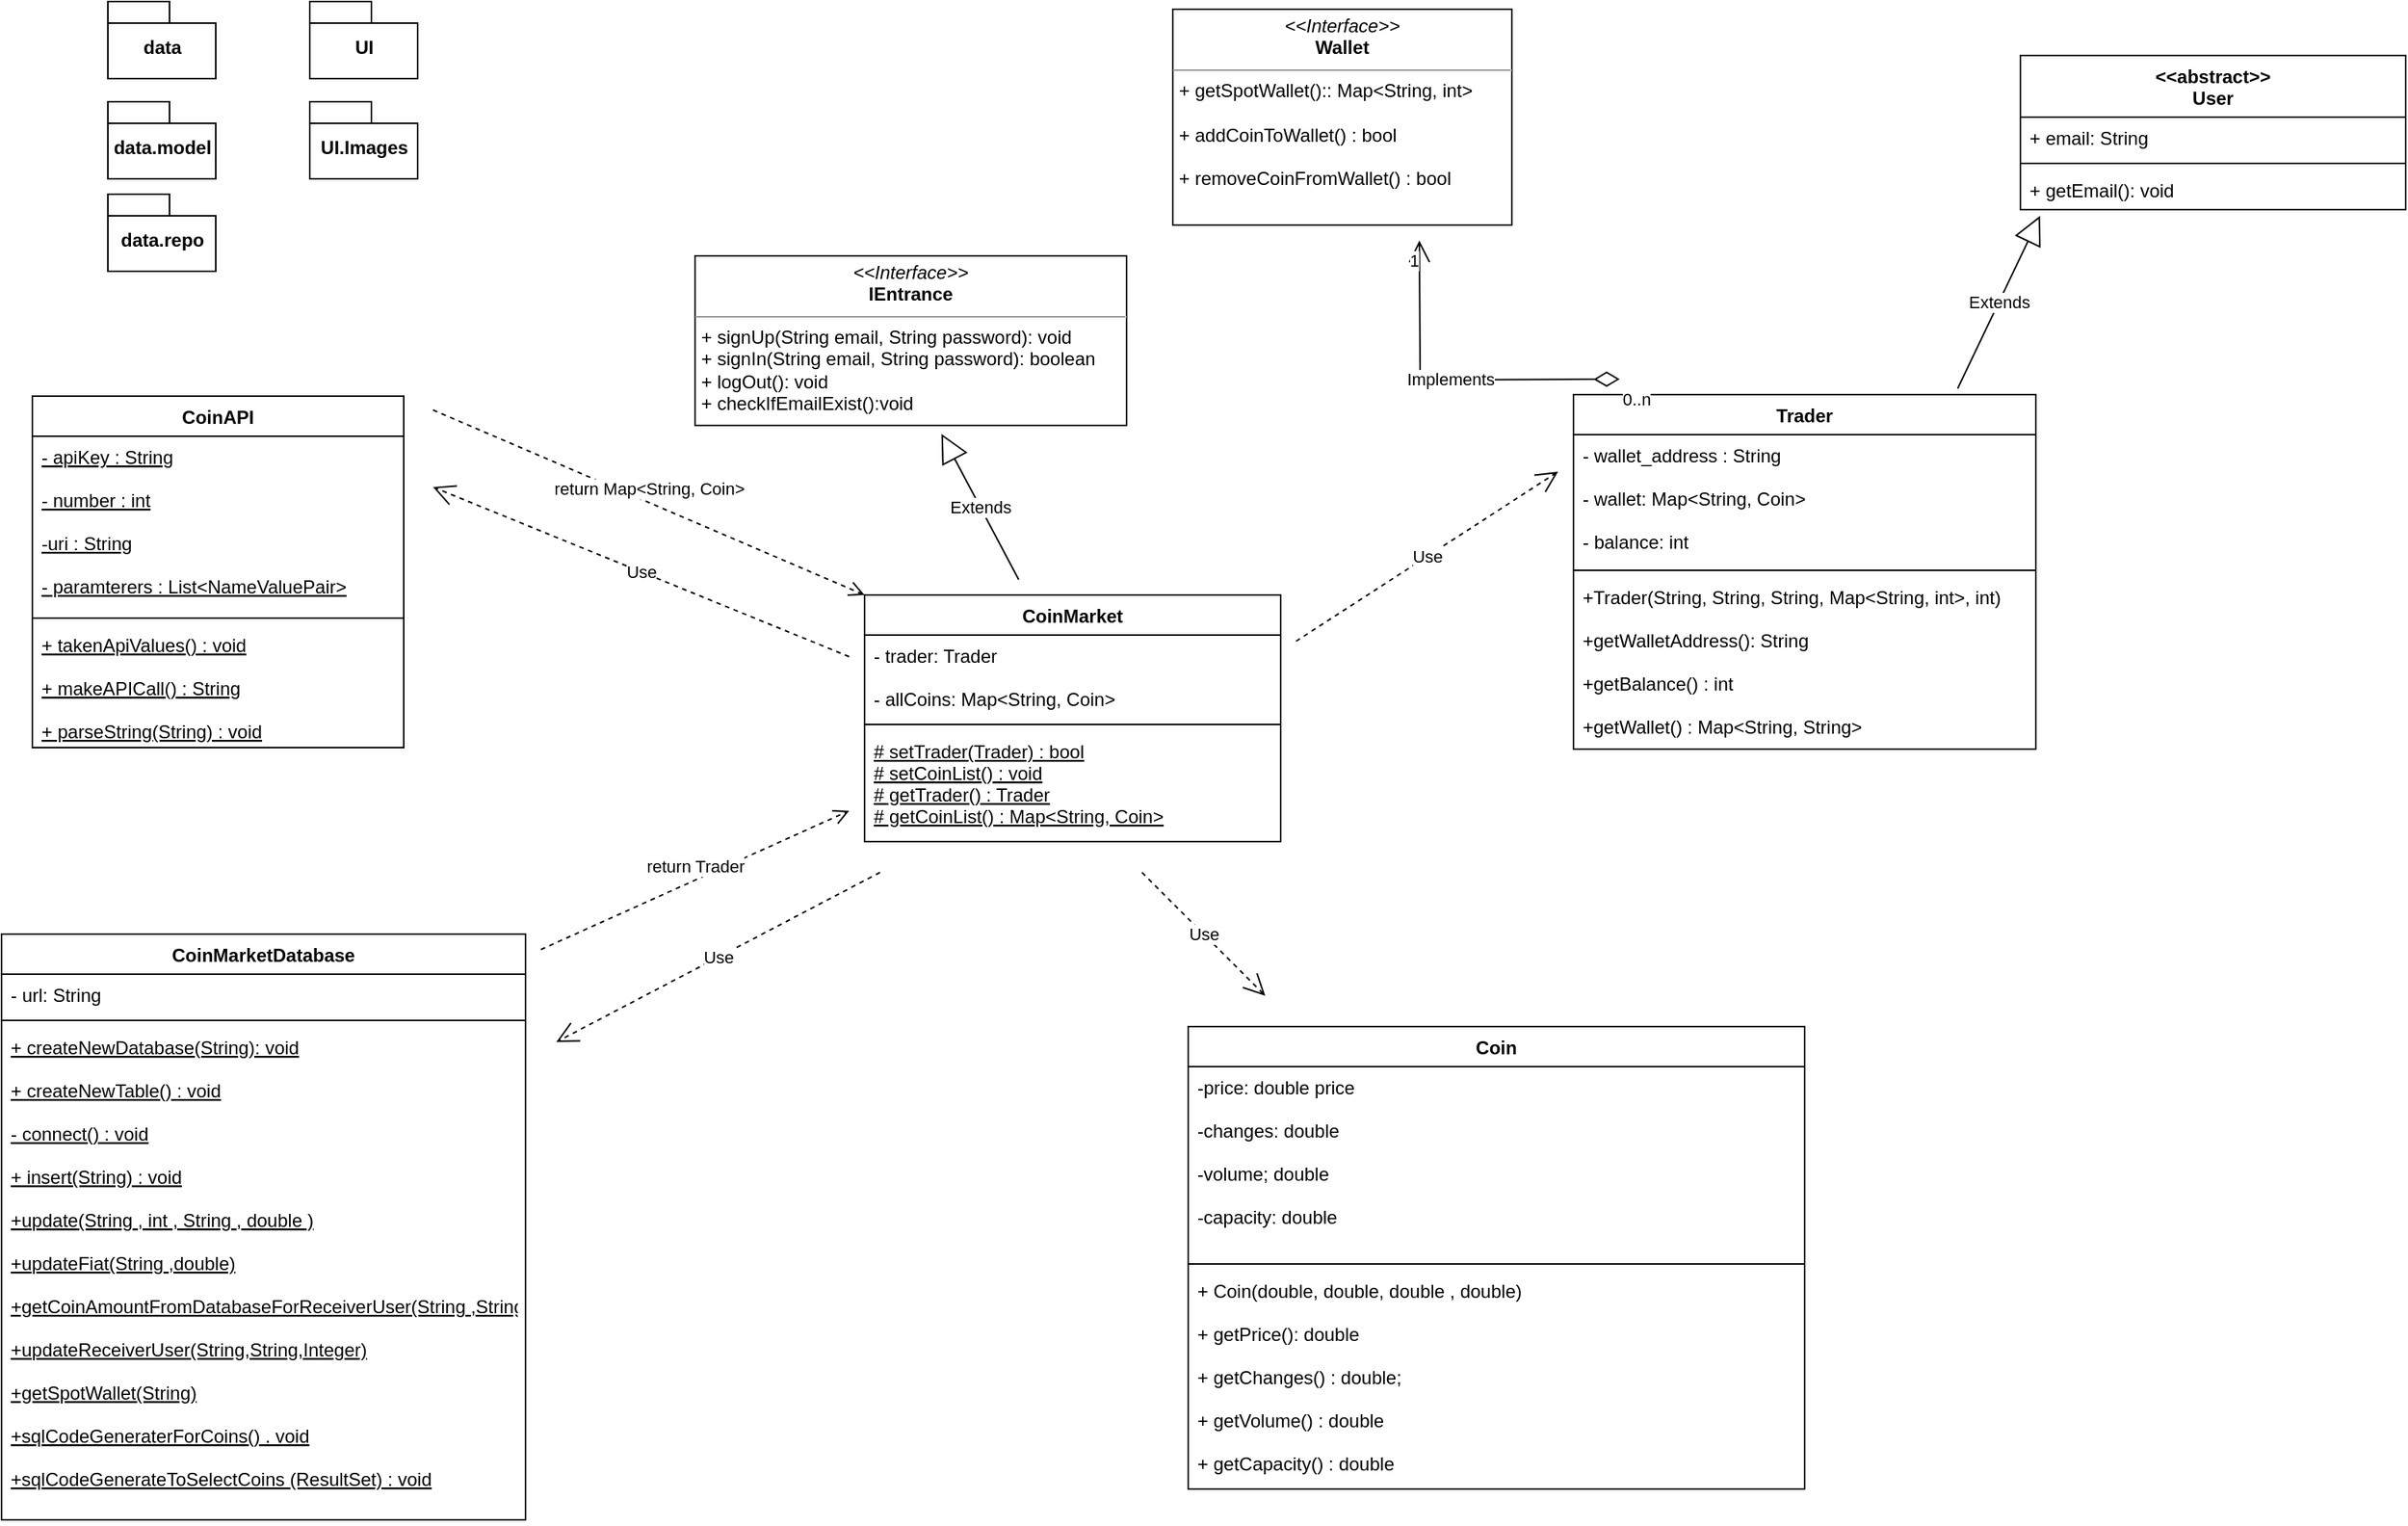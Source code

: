 <mxfile version="16.1.2" type="github">
  <diagram id="lpA4NpFH1Wmw4PAcMe0r" name="Page-1">
    <mxGraphModel dx="1392" dy="808" grid="1" gridSize="10" guides="1" tooltips="1" connect="1" arrows="1" fold="1" page="1" pageScale="1" pageWidth="850" pageHeight="1100" math="0" shadow="0">
      <root>
        <mxCell id="0" />
        <mxCell id="1" parent="0" />
        <mxCell id="SVobsBo-4MXi9FOcV08F-37" value="&lt;p style=&quot;margin: 0px ; margin-top: 4px ; text-align: center&quot;&gt;&lt;i&gt;&amp;lt;&amp;lt;Interface&amp;gt;&amp;gt;&lt;/i&gt;&lt;br&gt;&lt;b&gt;Wallet&lt;/b&gt;&lt;/p&gt;&lt;hr size=&quot;1&quot;&gt;&lt;p style=&quot;margin: 0px ; margin-left: 4px&quot;&gt;+ getSpotWallet():: Map&amp;lt;String, int&amp;gt;&lt;br&gt;&lt;/p&gt;&lt;p style=&quot;margin: 0px ; margin-left: 4px&quot;&gt;&lt;br&gt;&lt;/p&gt;&lt;p style=&quot;margin: 0px ; margin-left: 4px&quot;&gt;+ addCoinToWallet() : bool&lt;/p&gt;&lt;p style=&quot;margin: 0px ; margin-left: 4px&quot;&gt;&lt;br&gt;&lt;/p&gt;&lt;p style=&quot;margin: 0px ; margin-left: 4px&quot;&gt;+ removeCoinFromWallet() : bool&lt;/p&gt;" style="verticalAlign=top;align=left;overflow=fill;fontSize=12;fontFamily=Helvetica;html=1;" parent="1" vertex="1">
          <mxGeometry x="880" y="20" width="220" height="140" as="geometry" />
        </mxCell>
        <mxCell id="SVobsBo-4MXi9FOcV08F-46" value="&lt;&lt;abstract&gt;&gt;&#xa;User" style="swimlane;fontStyle=1;align=center;verticalAlign=top;childLayout=stackLayout;horizontal=1;startSize=40;horizontalStack=0;resizeParent=1;resizeParentMax=0;resizeLast=0;collapsible=1;marginBottom=0;" parent="1" vertex="1">
          <mxGeometry x="1430" y="50" width="250" height="100" as="geometry" />
        </mxCell>
        <mxCell id="SVobsBo-4MXi9FOcV08F-47" value="+ email: String&#xa;&#xa;" style="text;strokeColor=none;fillColor=none;align=left;verticalAlign=top;spacingLeft=4;spacingRight=4;overflow=hidden;rotatable=0;points=[[0,0.5],[1,0.5]];portConstraint=eastwest;" parent="SVobsBo-4MXi9FOcV08F-46" vertex="1">
          <mxGeometry y="40" width="250" height="26" as="geometry" />
        </mxCell>
        <mxCell id="SVobsBo-4MXi9FOcV08F-48" value="" style="line;strokeWidth=1;fillColor=none;align=left;verticalAlign=middle;spacingTop=-1;spacingLeft=3;spacingRight=3;rotatable=0;labelPosition=right;points=[];portConstraint=eastwest;" parent="SVobsBo-4MXi9FOcV08F-46" vertex="1">
          <mxGeometry y="66" width="250" height="8" as="geometry" />
        </mxCell>
        <mxCell id="SVobsBo-4MXi9FOcV08F-49" value="+ getEmail(): void" style="text;strokeColor=none;fillColor=none;align=left;verticalAlign=top;spacingLeft=4;spacingRight=4;overflow=hidden;rotatable=0;points=[[0,0.5],[1,0.5]];portConstraint=eastwest;" parent="SVobsBo-4MXi9FOcV08F-46" vertex="1">
          <mxGeometry y="74" width="250" height="26" as="geometry" />
        </mxCell>
        <mxCell id="Wz9P-31-FX5qm2-tz6ir-3" value="CoinMarket" style="swimlane;fontStyle=1;align=center;verticalAlign=top;childLayout=stackLayout;horizontal=1;startSize=26;horizontalStack=0;resizeParent=1;resizeParentMax=0;resizeLast=0;collapsible=1;marginBottom=0;" parent="1" vertex="1">
          <mxGeometry x="680" y="400" width="270" height="160" as="geometry" />
        </mxCell>
        <mxCell id="Wz9P-31-FX5qm2-tz6ir-4" value="- trader: Trader&#xa;&#xa;- allCoins: Map&lt;String, Coin&gt;" style="text;strokeColor=none;fillColor=none;align=left;verticalAlign=top;spacingLeft=4;spacingRight=4;overflow=hidden;rotatable=0;points=[[0,0.5],[1,0.5]];portConstraint=eastwest;fontStyle=0" parent="Wz9P-31-FX5qm2-tz6ir-3" vertex="1">
          <mxGeometry y="26" width="270" height="54" as="geometry" />
        </mxCell>
        <mxCell id="Wz9P-31-FX5qm2-tz6ir-5" value="" style="line;strokeWidth=1;fillColor=none;align=left;verticalAlign=middle;spacingTop=-1;spacingLeft=3;spacingRight=3;rotatable=0;labelPosition=right;points=[];portConstraint=eastwest;" parent="Wz9P-31-FX5qm2-tz6ir-3" vertex="1">
          <mxGeometry y="80" width="270" height="8" as="geometry" />
        </mxCell>
        <mxCell id="Wz9P-31-FX5qm2-tz6ir-6" value="# setTrader(Trader) : bool&#xa;# setCoinList() : void&#xa;# getTrader() : Trader&#xa;# getCoinList() : Map&lt;String, Coin&gt;" style="text;strokeColor=none;fillColor=none;align=left;verticalAlign=top;spacingLeft=4;spacingRight=4;overflow=hidden;rotatable=0;points=[[0,0.5],[1,0.5]];portConstraint=eastwest;fontStyle=4" parent="Wz9P-31-FX5qm2-tz6ir-3" vertex="1">
          <mxGeometry y="88" width="270" height="72" as="geometry" />
        </mxCell>
        <mxCell id="SVobsBo-4MXi9FOcV08F-32" value="Trader" style="swimlane;fontStyle=1;align=center;verticalAlign=top;childLayout=stackLayout;horizontal=1;startSize=26;horizontalStack=0;resizeParent=1;resizeParentMax=0;resizeLast=0;collapsible=1;marginBottom=0;" parent="1" vertex="1">
          <mxGeometry x="1140" y="270" width="300" height="230" as="geometry" />
        </mxCell>
        <mxCell id="SVobsBo-4MXi9FOcV08F-33" value="- wallet_address : String&#xa;&#xa;- wallet: Map&lt;String, Coin&gt;&#xa;&#xa;- balance: int" style="text;strokeColor=none;fillColor=none;align=left;verticalAlign=top;spacingLeft=4;spacingRight=4;overflow=hidden;rotatable=0;points=[[0,0.5],[1,0.5]];portConstraint=eastwest;" parent="SVobsBo-4MXi9FOcV08F-32" vertex="1">
          <mxGeometry y="26" width="300" height="84" as="geometry" />
        </mxCell>
        <mxCell id="SVobsBo-4MXi9FOcV08F-34" value="" style="line;strokeWidth=1;fillColor=none;align=left;verticalAlign=middle;spacingTop=-1;spacingLeft=3;spacingRight=3;rotatable=0;labelPosition=right;points=[];portConstraint=eastwest;" parent="SVobsBo-4MXi9FOcV08F-32" vertex="1">
          <mxGeometry y="110" width="300" height="8" as="geometry" />
        </mxCell>
        <mxCell id="SVobsBo-4MXi9FOcV08F-35" value="+Trader(String, String, String, Map&lt;String, int&gt;, int)&#xa;&#xa;+getWalletAddress(): String&#xa;&#xa;+getBalance() : int&#xa;&#xa;+getWallet() : Map&lt;String, String&gt;" style="text;strokeColor=none;fillColor=none;align=left;verticalAlign=top;spacingLeft=4;spacingRight=4;overflow=hidden;rotatable=0;points=[[0,0.5],[1,0.5]];portConstraint=eastwest;" parent="SVobsBo-4MXi9FOcV08F-32" vertex="1">
          <mxGeometry y="118" width="300" height="112" as="geometry" />
        </mxCell>
        <mxCell id="CoYL4TVAx9me2ZYZgGUA-3" value="&lt;p style=&quot;margin: 0px ; margin-top: 4px ; text-align: center&quot;&gt;&lt;i&gt;&amp;lt;&amp;lt;Interface&amp;gt;&amp;gt;&lt;/i&gt;&lt;br&gt;&lt;b&gt;IEntrance&lt;/b&gt;&lt;/p&gt;&lt;hr size=&quot;1&quot;&gt;&lt;p style=&quot;margin: 0px ; margin-left: 4px&quot;&gt;+ signUp(String email, String password): void&lt;br&gt;+ signIn(String email, String password): boolean&lt;/p&gt;&lt;p style=&quot;margin: 0px ; margin-left: 4px&quot;&gt;+ logOut(): void&lt;/p&gt;&lt;p style=&quot;margin: 0px ; margin-left: 4px&quot;&gt;+ checkIfEmailExist():void&lt;/p&gt;" style="verticalAlign=top;align=left;overflow=fill;fontSize=12;fontFamily=Helvetica;html=1;" vertex="1" parent="1">
          <mxGeometry x="570" y="180" width="280" height="110" as="geometry" />
        </mxCell>
        <mxCell id="CoYL4TVAx9me2ZYZgGUA-11" value="UI" style="shape=folder;fontStyle=1;spacingTop=10;tabWidth=40;tabHeight=14;tabPosition=left;html=1;" vertex="1" parent="1">
          <mxGeometry x="320" y="15" width="70" height="50" as="geometry" />
        </mxCell>
        <mxCell id="CoYL4TVAx9me2ZYZgGUA-12" value="UI.Images" style="shape=folder;fontStyle=1;spacingTop=10;tabWidth=40;tabHeight=14;tabPosition=left;html=1;" vertex="1" parent="1">
          <mxGeometry x="320" y="80" width="70" height="50" as="geometry" />
        </mxCell>
        <mxCell id="CoYL4TVAx9me2ZYZgGUA-17" value="Extends" style="endArrow=block;endSize=16;endFill=0;html=1;rounded=0;entryX=0.051;entryY=1.156;entryDx=0;entryDy=0;entryPerimeter=0;exitX=0.831;exitY=-0.017;exitDx=0;exitDy=0;exitPerimeter=0;" edge="1" parent="1" source="SVobsBo-4MXi9FOcV08F-32" target="SVobsBo-4MXi9FOcV08F-49">
          <mxGeometry width="160" relative="1" as="geometry">
            <mxPoint x="1300" y="250" as="sourcePoint" />
            <mxPoint x="1460" y="250" as="targetPoint" />
          </mxGeometry>
        </mxCell>
        <mxCell id="CoYL4TVAx9me2ZYZgGUA-18" value="Implements" style="endArrow=open;html=1;endSize=12;startArrow=diamondThin;startSize=14;startFill=0;edgeStyle=orthogonalEdgeStyle;rounded=0;" edge="1" parent="1">
          <mxGeometry relative="1" as="geometry">
            <mxPoint x="1170" y="260" as="sourcePoint" />
            <mxPoint x="1040" y="170" as="targetPoint" />
          </mxGeometry>
        </mxCell>
        <mxCell id="CoYL4TVAx9me2ZYZgGUA-19" value="0..n" style="edgeLabel;resizable=0;html=1;align=left;verticalAlign=top;" connectable="0" vertex="1" parent="CoYL4TVAx9me2ZYZgGUA-18">
          <mxGeometry x="-1" relative="1" as="geometry" />
        </mxCell>
        <mxCell id="CoYL4TVAx9me2ZYZgGUA-20" value="1" style="edgeLabel;resizable=0;html=1;align=right;verticalAlign=top;" connectable="0" vertex="1" parent="CoYL4TVAx9me2ZYZgGUA-18">
          <mxGeometry x="1" relative="1" as="geometry" />
        </mxCell>
        <mxCell id="CoYL4TVAx9me2ZYZgGUA-21" value="Use" style="endArrow=open;endSize=12;dashed=1;html=1;rounded=0;" edge="1" parent="1">
          <mxGeometry width="160" relative="1" as="geometry">
            <mxPoint x="960" y="430" as="sourcePoint" />
            <mxPoint x="1130" y="320" as="targetPoint" />
          </mxGeometry>
        </mxCell>
        <mxCell id="CoYL4TVAx9me2ZYZgGUA-22" value="Extends" style="endArrow=block;endSize=16;endFill=0;html=1;rounded=0;entryX=0.571;entryY=1.05;entryDx=0;entryDy=0;entryPerimeter=0;" edge="1" parent="1" target="CoYL4TVAx9me2ZYZgGUA-3">
          <mxGeometry width="160" relative="1" as="geometry">
            <mxPoint x="780" y="390" as="sourcePoint" />
            <mxPoint x="780" y="380" as="targetPoint" />
          </mxGeometry>
        </mxCell>
        <mxCell id="CoYL4TVAx9me2ZYZgGUA-27" value="Coin" style="swimlane;fontStyle=1;align=center;verticalAlign=top;childLayout=stackLayout;horizontal=1;startSize=26;horizontalStack=0;resizeParent=1;resizeParentMax=0;resizeLast=0;collapsible=1;marginBottom=0;" vertex="1" parent="1">
          <mxGeometry x="890" y="680" width="400" height="300" as="geometry" />
        </mxCell>
        <mxCell id="CoYL4TVAx9me2ZYZgGUA-28" value="-price: double price&#xa;&#xa;-changes: double&#xa;&#xa;-volume; double&#xa;&#xa;-capacity: double" style="text;strokeColor=none;fillColor=none;align=left;verticalAlign=top;spacingLeft=4;spacingRight=4;overflow=hidden;rotatable=0;points=[[0,0.5],[1,0.5]];portConstraint=eastwest;" vertex="1" parent="CoYL4TVAx9me2ZYZgGUA-27">
          <mxGeometry y="26" width="400" height="124" as="geometry" />
        </mxCell>
        <mxCell id="CoYL4TVAx9me2ZYZgGUA-29" value="" style="line;strokeWidth=1;fillColor=none;align=left;verticalAlign=middle;spacingTop=-1;spacingLeft=3;spacingRight=3;rotatable=0;labelPosition=right;points=[];portConstraint=eastwest;" vertex="1" parent="CoYL4TVAx9me2ZYZgGUA-27">
          <mxGeometry y="150" width="400" height="8" as="geometry" />
        </mxCell>
        <mxCell id="CoYL4TVAx9me2ZYZgGUA-30" value="+ Coin(double, double, double , double)&#xa;&#xa;+ getPrice(): double&#xa;&#xa;+ getChanges() : double;&#xa;&#xa;+ getVolume() : double&#xa;&#xa;+ getCapacity() : double" style="text;strokeColor=none;fillColor=none;align=left;verticalAlign=top;spacingLeft=4;spacingRight=4;overflow=hidden;rotatable=0;points=[[0,0.5],[1,0.5]];portConstraint=eastwest;" vertex="1" parent="CoYL4TVAx9me2ZYZgGUA-27">
          <mxGeometry y="158" width="400" height="142" as="geometry" />
        </mxCell>
        <mxCell id="CoYL4TVAx9me2ZYZgGUA-31" value="Use" style="endArrow=open;endSize=12;dashed=1;html=1;rounded=0;" edge="1" parent="1">
          <mxGeometry width="160" relative="1" as="geometry">
            <mxPoint x="860" y="580" as="sourcePoint" />
            <mxPoint x="940" y="660" as="targetPoint" />
          </mxGeometry>
        </mxCell>
        <mxCell id="CoYL4TVAx9me2ZYZgGUA-32" value="CoinMarketDatabase" style="swimlane;fontStyle=1;align=center;verticalAlign=top;childLayout=stackLayout;horizontal=1;startSize=26;horizontalStack=0;resizeParent=1;resizeParentMax=0;resizeLast=0;collapsible=1;marginBottom=0;" vertex="1" parent="1">
          <mxGeometry x="120" y="620" width="340" height="380" as="geometry" />
        </mxCell>
        <mxCell id="CoYL4TVAx9me2ZYZgGUA-33" value="- url: String" style="text;strokeColor=none;fillColor=none;align=left;verticalAlign=top;spacingLeft=4;spacingRight=4;overflow=hidden;rotatable=0;points=[[0,0.5],[1,0.5]];portConstraint=eastwest;" vertex="1" parent="CoYL4TVAx9me2ZYZgGUA-32">
          <mxGeometry y="26" width="340" height="26" as="geometry" />
        </mxCell>
        <mxCell id="CoYL4TVAx9me2ZYZgGUA-34" value="" style="line;strokeWidth=1;fillColor=none;align=left;verticalAlign=middle;spacingTop=-1;spacingLeft=3;spacingRight=3;rotatable=0;labelPosition=right;points=[];portConstraint=eastwest;" vertex="1" parent="CoYL4TVAx9me2ZYZgGUA-32">
          <mxGeometry y="52" width="340" height="8" as="geometry" />
        </mxCell>
        <mxCell id="CoYL4TVAx9me2ZYZgGUA-35" value="+ createNewDatabase(String): void&#xa;&#xa;+ createNewTable() : void&#xa;&#xa;- connect() : void&#xa;&#xa;+ insert(String) : void&#xa;&#xa;+update(String , int , String , double )&#xa;&#xa;+updateFiat(String ,double)&#xa;&#xa;+getCoinAmountFromDatabaseForReceiverUser(String ,String )&#xa;&#xa;+updateReceiverUser(String,String,Integer)&#xa;&#xa;+getSpotWallet(String)&#xa;&#xa;+sqlCodeGeneraterForCoins() . void&#xa;&#xa;+sqlCodeGenerateToSelectCoins (ResultSet) : void" style="text;strokeColor=none;fillColor=none;align=left;verticalAlign=top;spacingLeft=4;spacingRight=4;overflow=hidden;rotatable=0;points=[[0,0.5],[1,0.5]];portConstraint=eastwest;fontStyle=4" vertex="1" parent="CoYL4TVAx9me2ZYZgGUA-32">
          <mxGeometry y="60" width="340" height="320" as="geometry" />
        </mxCell>
        <mxCell id="CoYL4TVAx9me2ZYZgGUA-36" value="return Trader" style="html=1;verticalAlign=bottom;endArrow=open;dashed=1;endSize=8;rounded=0;" edge="1" parent="1">
          <mxGeometry relative="1" as="geometry">
            <mxPoint x="470" y="630" as="sourcePoint" />
            <mxPoint x="670" y="540" as="targetPoint" />
          </mxGeometry>
        </mxCell>
        <mxCell id="CoYL4TVAx9me2ZYZgGUA-37" value="Use" style="endArrow=open;endSize=12;dashed=1;html=1;rounded=0;" edge="1" parent="1">
          <mxGeometry width="160" relative="1" as="geometry">
            <mxPoint x="690" y="580" as="sourcePoint" />
            <mxPoint x="480" y="690" as="targetPoint" />
          </mxGeometry>
        </mxCell>
        <mxCell id="CoYL4TVAx9me2ZYZgGUA-41" value="data" style="shape=folder;fontStyle=1;spacingTop=10;tabWidth=40;tabHeight=14;tabPosition=left;html=1;" vertex="1" parent="1">
          <mxGeometry x="189" y="15" width="70" height="50" as="geometry" />
        </mxCell>
        <mxCell id="CoYL4TVAx9me2ZYZgGUA-42" value="data.model" style="shape=folder;fontStyle=1;spacingTop=10;tabWidth=40;tabHeight=14;tabPosition=left;html=1;" vertex="1" parent="1">
          <mxGeometry x="189" y="80" width="70" height="50" as="geometry" />
        </mxCell>
        <mxCell id="CoYL4TVAx9me2ZYZgGUA-43" value="data.repo" style="shape=folder;fontStyle=1;spacingTop=10;tabWidth=40;tabHeight=14;tabPosition=left;html=1;" vertex="1" parent="1">
          <mxGeometry x="189" y="140" width="70" height="50" as="geometry" />
        </mxCell>
        <mxCell id="CoYL4TVAx9me2ZYZgGUA-48" value="return Map&amp;lt;String, Coin&amp;gt;" style="html=1;verticalAlign=bottom;endArrow=open;dashed=1;endSize=8;rounded=0;entryX=0;entryY=0;entryDx=0;entryDy=0;" edge="1" parent="1" target="Wz9P-31-FX5qm2-tz6ir-3">
          <mxGeometry relative="1" as="geometry">
            <mxPoint x="400" y="280" as="sourcePoint" />
            <mxPoint x="650" y="410" as="targetPoint" />
          </mxGeometry>
        </mxCell>
        <mxCell id="CoYL4TVAx9me2ZYZgGUA-49" value="Use" style="endArrow=open;endSize=12;dashed=1;html=1;rounded=0;" edge="1" parent="1">
          <mxGeometry width="160" relative="1" as="geometry">
            <mxPoint x="670" y="440" as="sourcePoint" />
            <mxPoint x="400" y="330" as="targetPoint" />
          </mxGeometry>
        </mxCell>
        <mxCell id="CoYL4TVAx9me2ZYZgGUA-50" value="CoinAPI&#xa;" style="swimlane;fontStyle=1;align=center;verticalAlign=top;childLayout=stackLayout;horizontal=1;startSize=26;horizontalStack=0;resizeParent=1;resizeParentMax=0;resizeLast=0;collapsible=1;marginBottom=0;" vertex="1" parent="1">
          <mxGeometry x="140" y="271" width="241" height="228" as="geometry" />
        </mxCell>
        <mxCell id="CoYL4TVAx9me2ZYZgGUA-51" value="- apiKey : String&#xa;&#xa;- number : int&#xa;&#xa;-uri : String&#xa;&#xa;- paramterers : List&lt;NameValuePair&gt;&#xa;" style="text;strokeColor=none;fillColor=none;align=left;verticalAlign=top;spacingLeft=4;spacingRight=4;overflow=hidden;rotatable=0;points=[[0,0.5],[1,0.5]];portConstraint=eastwest;fontStyle=4" vertex="1" parent="CoYL4TVAx9me2ZYZgGUA-50">
          <mxGeometry y="26" width="241" height="114" as="geometry" />
        </mxCell>
        <mxCell id="CoYL4TVAx9me2ZYZgGUA-52" value="" style="line;strokeWidth=1;fillColor=none;align=left;verticalAlign=middle;spacingTop=-1;spacingLeft=3;spacingRight=3;rotatable=0;labelPosition=right;points=[];portConstraint=eastwest;" vertex="1" parent="CoYL4TVAx9me2ZYZgGUA-50">
          <mxGeometry y="140" width="241" height="8" as="geometry" />
        </mxCell>
        <mxCell id="CoYL4TVAx9me2ZYZgGUA-53" value="+ takenApiValues() : void&#xa;&#xa;+ makeAPICall() : String&#xa;&#xa;+ parseString(String) : void" style="text;strokeColor=none;fillColor=none;align=left;verticalAlign=top;spacingLeft=4;spacingRight=4;overflow=hidden;rotatable=0;points=[[0,0.5],[1,0.5]];portConstraint=eastwest;fontStyle=4" vertex="1" parent="CoYL4TVAx9me2ZYZgGUA-50">
          <mxGeometry y="148" width="241" height="80" as="geometry" />
        </mxCell>
      </root>
    </mxGraphModel>
  </diagram>
</mxfile>

